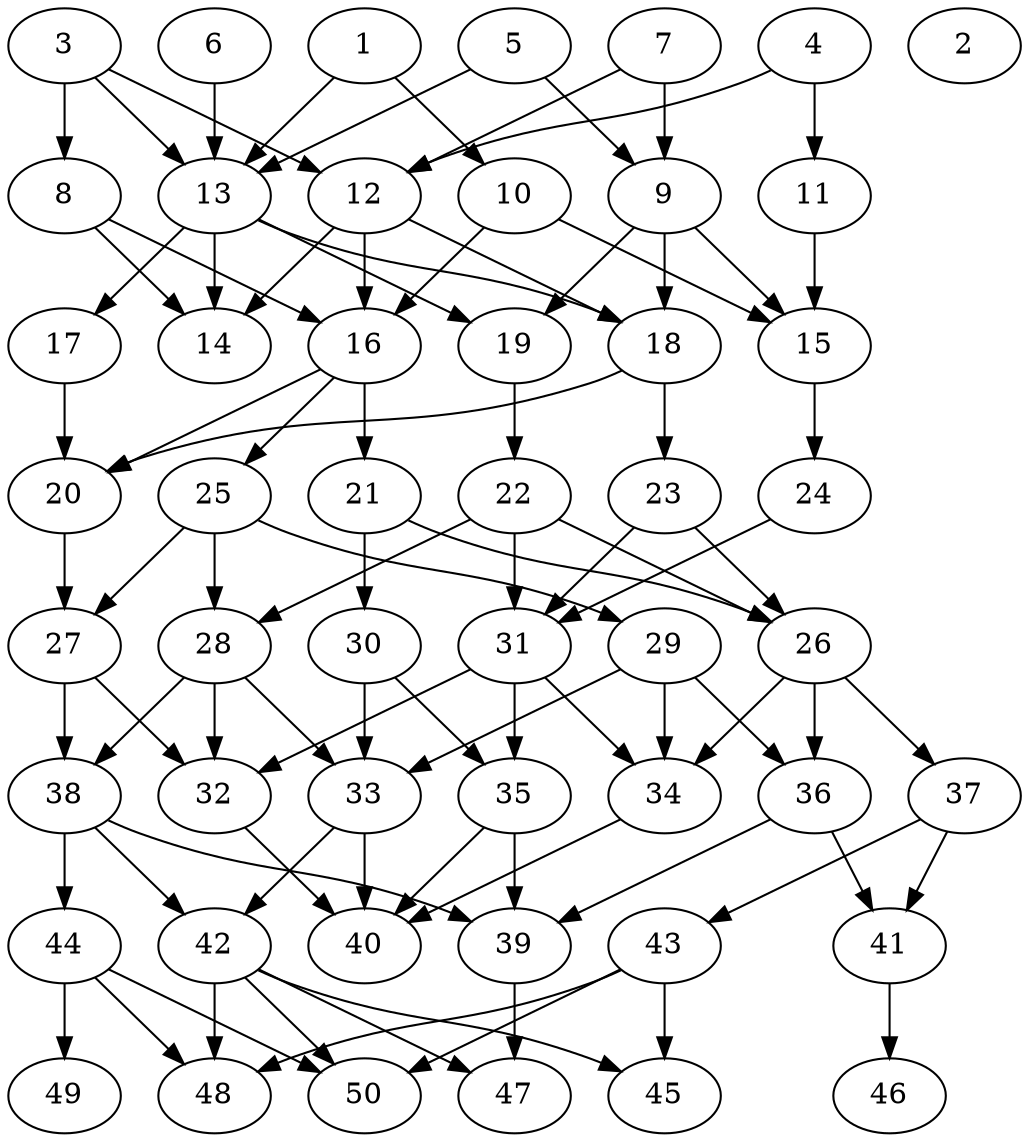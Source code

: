 // DAG automatically generated by daggen at Thu Oct  3 14:07:57 2019
// ./daggen --dot -n 50 --ccr 0.5 --fat 0.5 --regular 0.9 --density 0.5 --mindata 5242880 --maxdata 52428800 
digraph G {
  1 [size="11499520", alpha="0.13", expect_size="5749760"] 
  1 -> 10 [size ="5749760"]
  1 -> 13 [size ="5749760"]
  2 [size="88745984", alpha="0.04", expect_size="44372992"] 
  3 [size="23883776", alpha="0.08", expect_size="11941888"] 
  3 -> 8 [size ="11941888"]
  3 -> 12 [size ="11941888"]
  3 -> 13 [size ="11941888"]
  4 [size="66512896", alpha="0.14", expect_size="33256448"] 
  4 -> 11 [size ="33256448"]
  4 -> 12 [size ="33256448"]
  5 [size="75634688", alpha="0.08", expect_size="37817344"] 
  5 -> 9 [size ="37817344"]
  5 -> 13 [size ="37817344"]
  6 [size="28071936", alpha="0.11", expect_size="14035968"] 
  6 -> 13 [size ="14035968"]
  7 [size="89055232", alpha="0.02", expect_size="44527616"] 
  7 -> 9 [size ="44527616"]
  7 -> 12 [size ="44527616"]
  8 [size="101183488", alpha="0.14", expect_size="50591744"] 
  8 -> 14 [size ="50591744"]
  8 -> 16 [size ="50591744"]
  9 [size="41738240", alpha="0.19", expect_size="20869120"] 
  9 -> 15 [size ="20869120"]
  9 -> 18 [size ="20869120"]
  9 -> 19 [size ="20869120"]
  10 [size="55945216", alpha="0.19", expect_size="27972608"] 
  10 -> 15 [size ="27972608"]
  10 -> 16 [size ="27972608"]
  11 [size="103759872", alpha="0.07", expect_size="51879936"] 
  11 -> 15 [size ="51879936"]
  12 [size="72990720", alpha="0.12", expect_size="36495360"] 
  12 -> 14 [size ="36495360"]
  12 -> 16 [size ="36495360"]
  12 -> 18 [size ="36495360"]
  13 [size="93558784", alpha="0.17", expect_size="46779392"] 
  13 -> 14 [size ="46779392"]
  13 -> 17 [size ="46779392"]
  13 -> 18 [size ="46779392"]
  13 -> 19 [size ="46779392"]
  14 [size="36745216", alpha="0.03", expect_size="18372608"] 
  15 [size="101769216", alpha="0.09", expect_size="50884608"] 
  15 -> 24 [size ="50884608"]
  16 [size="43073536", alpha="0.03", expect_size="21536768"] 
  16 -> 20 [size ="21536768"]
  16 -> 21 [size ="21536768"]
  16 -> 25 [size ="21536768"]
  17 [size="93628416", alpha="0.14", expect_size="46814208"] 
  17 -> 20 [size ="46814208"]
  18 [size="102432768", alpha="0.10", expect_size="51216384"] 
  18 -> 20 [size ="51216384"]
  18 -> 23 [size ="51216384"]
  19 [size="71960576", alpha="0.09", expect_size="35980288"] 
  19 -> 22 [size ="35980288"]
  20 [size="68091904", alpha="0.01", expect_size="34045952"] 
  20 -> 27 [size ="34045952"]
  21 [size="64745472", alpha="0.13", expect_size="32372736"] 
  21 -> 26 [size ="32372736"]
  21 -> 30 [size ="32372736"]
  22 [size="96352256", alpha="0.02", expect_size="48176128"] 
  22 -> 26 [size ="48176128"]
  22 -> 28 [size ="48176128"]
  22 -> 31 [size ="48176128"]
  23 [size="60803072", alpha="0.14", expect_size="30401536"] 
  23 -> 26 [size ="30401536"]
  23 -> 31 [size ="30401536"]
  24 [size="44324864", alpha="0.18", expect_size="22162432"] 
  24 -> 31 [size ="22162432"]
  25 [size="56203264", alpha="0.15", expect_size="28101632"] 
  25 -> 27 [size ="28101632"]
  25 -> 28 [size ="28101632"]
  25 -> 29 [size ="28101632"]
  26 [size="99848192", alpha="0.16", expect_size="49924096"] 
  26 -> 34 [size ="49924096"]
  26 -> 36 [size ="49924096"]
  26 -> 37 [size ="49924096"]
  27 [size="19367936", alpha="0.14", expect_size="9683968"] 
  27 -> 32 [size ="9683968"]
  27 -> 38 [size ="9683968"]
  28 [size="83339264", alpha="0.11", expect_size="41669632"] 
  28 -> 32 [size ="41669632"]
  28 -> 33 [size ="41669632"]
  28 -> 38 [size ="41669632"]
  29 [size="37963776", alpha="0.15", expect_size="18981888"] 
  29 -> 33 [size ="18981888"]
  29 -> 34 [size ="18981888"]
  29 -> 36 [size ="18981888"]
  30 [size="79151104", alpha="0.08", expect_size="39575552"] 
  30 -> 33 [size ="39575552"]
  30 -> 35 [size ="39575552"]
  31 [size="83224576", alpha="0.01", expect_size="41612288"] 
  31 -> 32 [size ="41612288"]
  31 -> 34 [size ="41612288"]
  31 -> 35 [size ="41612288"]
  32 [size="51195904", alpha="0.07", expect_size="25597952"] 
  32 -> 40 [size ="25597952"]
  33 [size="61325312", alpha="0.11", expect_size="30662656"] 
  33 -> 40 [size ="30662656"]
  33 -> 42 [size ="30662656"]
  34 [size="32643072", alpha="0.01", expect_size="16321536"] 
  34 -> 40 [size ="16321536"]
  35 [size="21176320", alpha="0.10", expect_size="10588160"] 
  35 -> 39 [size ="10588160"]
  35 -> 40 [size ="10588160"]
  36 [size="92076032", alpha="0.06", expect_size="46038016"] 
  36 -> 39 [size ="46038016"]
  36 -> 41 [size ="46038016"]
  37 [size="74184704", alpha="0.19", expect_size="37092352"] 
  37 -> 41 [size ="37092352"]
  37 -> 43 [size ="37092352"]
  38 [size="46071808", alpha="0.12", expect_size="23035904"] 
  38 -> 39 [size ="23035904"]
  38 -> 42 [size ="23035904"]
  38 -> 44 [size ="23035904"]
  39 [size="98437120", alpha="0.18", expect_size="49218560"] 
  39 -> 47 [size ="49218560"]
  40 [size="73791488", alpha="0.16", expect_size="36895744"] 
  41 [size="17596416", alpha="0.05", expect_size="8798208"] 
  41 -> 46 [size ="8798208"]
  42 [size="23126016", alpha="0.13", expect_size="11563008"] 
  42 -> 45 [size ="11563008"]
  42 -> 47 [size ="11563008"]
  42 -> 48 [size ="11563008"]
  42 -> 50 [size ="11563008"]
  43 [size="58513408", alpha="0.12", expect_size="29256704"] 
  43 -> 45 [size ="29256704"]
  43 -> 48 [size ="29256704"]
  43 -> 50 [size ="29256704"]
  44 [size="18089984", alpha="0.17", expect_size="9044992"] 
  44 -> 48 [size ="9044992"]
  44 -> 49 [size ="9044992"]
  44 -> 50 [size ="9044992"]
  45 [size="22487040", alpha="0.13", expect_size="11243520"] 
  46 [size="68618240", alpha="0.07", expect_size="34309120"] 
  47 [size="94699520", alpha="0.03", expect_size="47349760"] 
  48 [size="89503744", alpha="0.14", expect_size="44751872"] 
  49 [size="50604032", alpha="0.12", expect_size="25302016"] 
  50 [size="39479296", alpha="0.04", expect_size="19739648"] 
}
